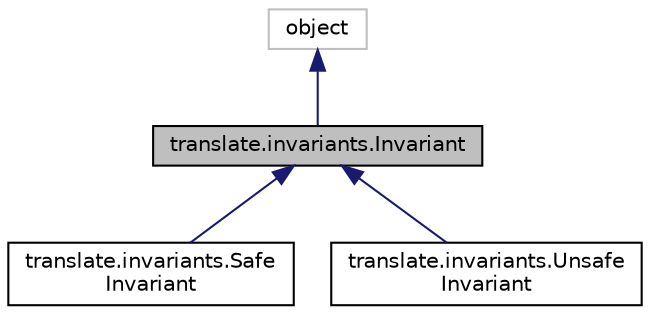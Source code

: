 digraph "translate.invariants.Invariant"
{
  edge [fontname="Helvetica",fontsize="10",labelfontname="Helvetica",labelfontsize="10"];
  node [fontname="Helvetica",fontsize="10",shape=record];
  Node1 [label="translate.invariants.Invariant",height=0.2,width=0.4,color="black", fillcolor="grey75", style="filled", fontcolor="black"];
  Node2 -> Node1 [dir="back",color="midnightblue",fontsize="10",style="solid",fontname="Helvetica"];
  Node2 [label="object",height=0.2,width=0.4,color="grey75", fillcolor="white", style="filled"];
  Node1 -> Node3 [dir="back",color="midnightblue",fontsize="10",style="solid",fontname="Helvetica"];
  Node3 [label="translate.invariants.Safe\lInvariant",height=0.2,width=0.4,color="black", fillcolor="white", style="filled",URL="$classtranslate_1_1invariants_1_1SafeInvariant.html"];
  Node1 -> Node4 [dir="back",color="midnightblue",fontsize="10",style="solid",fontname="Helvetica"];
  Node4 [label="translate.invariants.Unsafe\lInvariant",height=0.2,width=0.4,color="black", fillcolor="white", style="filled",URL="$classtranslate_1_1invariants_1_1UnsafeInvariant.html"];
}
